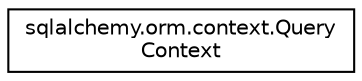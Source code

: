 digraph "Graphical Class Hierarchy"
{
 // LATEX_PDF_SIZE
  edge [fontname="Helvetica",fontsize="10",labelfontname="Helvetica",labelfontsize="10"];
  node [fontname="Helvetica",fontsize="10",shape=record];
  rankdir="LR";
  Node0 [label="sqlalchemy.orm.context.Query\lContext",height=0.2,width=0.4,color="black", fillcolor="white", style="filled",URL="$classsqlalchemy_1_1orm_1_1context_1_1QueryContext.html",tooltip=" "];
}
